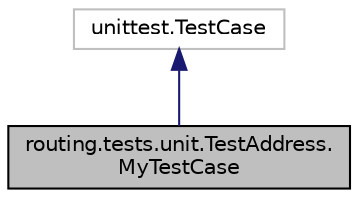digraph "routing.tests.unit.TestAddress.MyTestCase"
{
 // LATEX_PDF_SIZE
  edge [fontname="Helvetica",fontsize="10",labelfontname="Helvetica",labelfontsize="10"];
  node [fontname="Helvetica",fontsize="10",shape=record];
  Node1 [label="routing.tests.unit.TestAddress.\lMyTestCase",height=0.2,width=0.4,color="black", fillcolor="grey75", style="filled", fontcolor="black",tooltip=" "];
  Node2 -> Node1 [dir="back",color="midnightblue",fontsize="10",style="solid"];
  Node2 [label="unittest.TestCase",height=0.2,width=0.4,color="grey75", fillcolor="white", style="filled",tooltip=" "];
}
